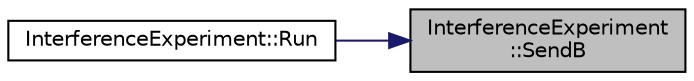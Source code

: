 digraph "InterferenceExperiment::SendB"
{
 // LATEX_PDF_SIZE
  edge [fontname="Helvetica",fontsize="10",labelfontname="Helvetica",labelfontsize="10"];
  node [fontname="Helvetica",fontsize="10",shape=record];
  rankdir="RL";
  Node1 [label="InterferenceExperiment\l::SendB",height=0.2,width=0.4,color="black", fillcolor="grey75", style="filled", fontcolor="black",tooltip="Send B function."];
  Node1 -> Node2 [dir="back",color="midnightblue",fontsize="10",style="solid",fontname="Helvetica"];
  Node2 [label="InterferenceExperiment::Run",height=0.2,width=0.4,color="black", fillcolor="white", style="filled",URL="$class_interference_experiment.html#ae31524d224c311c36d8b1dd5fcc9f269",tooltip="Run function."];
}
